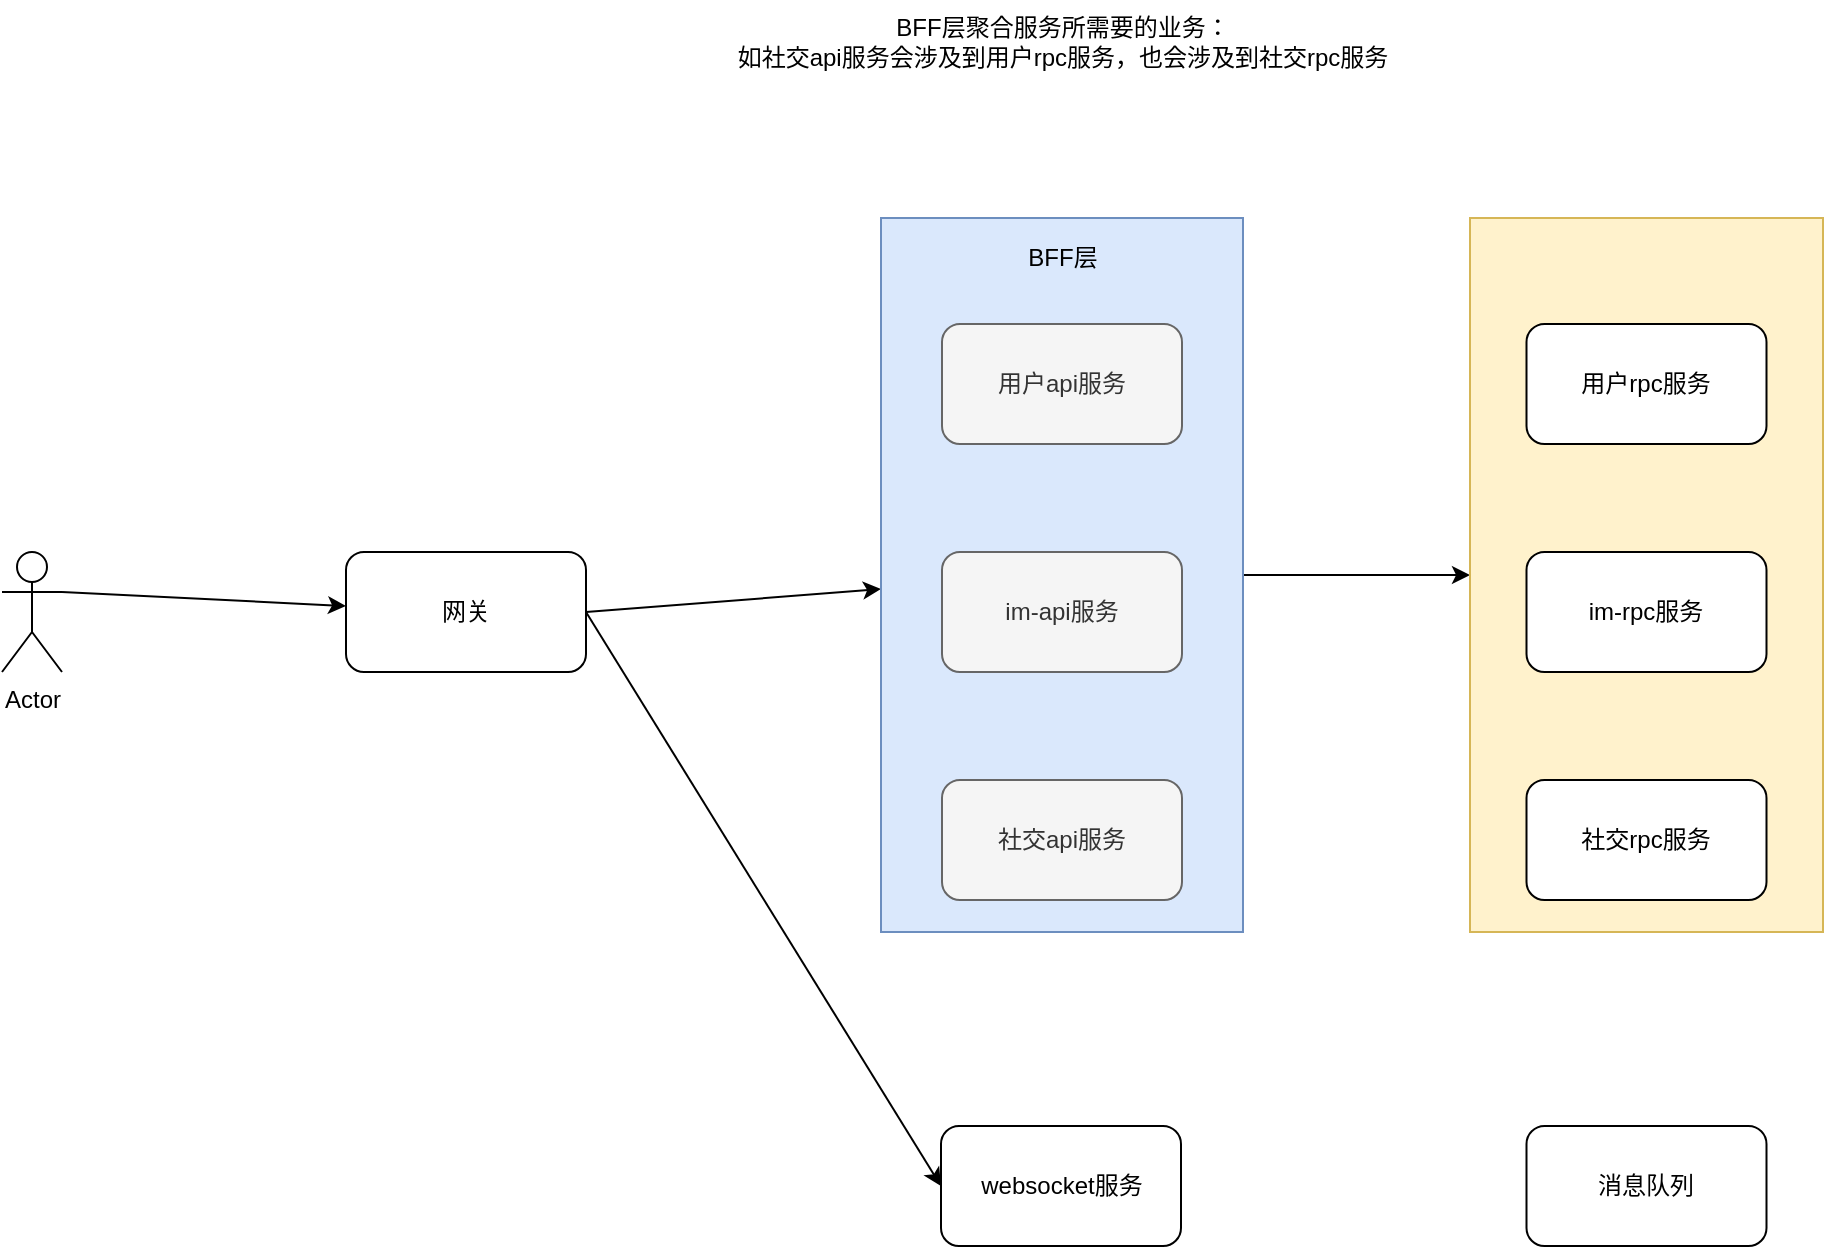 <mxfile version="24.6.5" type="github">
  <diagram name="第 1 页" id="FHyuBjmGsjwkI8LWKp0l">
    <mxGraphModel dx="1396" dy="954" grid="0" gridSize="10" guides="1" tooltips="1" connect="1" arrows="1" fold="1" page="0" pageScale="1" pageWidth="827" pageHeight="1169" math="0" shadow="0">
      <root>
        <mxCell id="0" />
        <mxCell id="1" parent="0" />
        <mxCell id="3Oohh5LN5OZtpXJToCra-18" style="rounded=0;orthogonalLoop=1;jettySize=auto;html=1;exitX=1;exitY=0.333;exitDx=0;exitDy=0;exitPerimeter=0;" edge="1" parent="1" source="3Oohh5LN5OZtpXJToCra-2" target="3Oohh5LN5OZtpXJToCra-4">
          <mxGeometry relative="1" as="geometry" />
        </mxCell>
        <mxCell id="3Oohh5LN5OZtpXJToCra-2" value="Actor" style="shape=umlActor;verticalLabelPosition=bottom;verticalAlign=top;html=1;outlineConnect=0;" vertex="1" parent="1">
          <mxGeometry x="153" y="276" width="30" height="60" as="geometry" />
        </mxCell>
        <mxCell id="3Oohh5LN5OZtpXJToCra-19" style="rounded=0;orthogonalLoop=1;jettySize=auto;html=1;exitX=1;exitY=0.5;exitDx=0;exitDy=0;" edge="1" parent="1" source="3Oohh5LN5OZtpXJToCra-4" target="3Oohh5LN5OZtpXJToCra-5">
          <mxGeometry relative="1" as="geometry" />
        </mxCell>
        <mxCell id="3Oohh5LN5OZtpXJToCra-20" style="rounded=0;orthogonalLoop=1;jettySize=auto;html=1;exitX=1;exitY=0.5;exitDx=0;exitDy=0;entryX=0;entryY=0.5;entryDx=0;entryDy=0;" edge="1" parent="1" source="3Oohh5LN5OZtpXJToCra-4" target="3Oohh5LN5OZtpXJToCra-10">
          <mxGeometry relative="1" as="geometry" />
        </mxCell>
        <mxCell id="3Oohh5LN5OZtpXJToCra-4" value="网关" style="rounded=1;whiteSpace=wrap;html=1;" vertex="1" parent="1">
          <mxGeometry x="325" y="276" width="120" height="60" as="geometry" />
        </mxCell>
        <mxCell id="3Oohh5LN5OZtpXJToCra-21" style="edgeStyle=orthogonalEdgeStyle;rounded=0;orthogonalLoop=1;jettySize=auto;html=1;exitX=1;exitY=0.5;exitDx=0;exitDy=0;entryX=0;entryY=0.5;entryDx=0;entryDy=0;" edge="1" parent="1" source="3Oohh5LN5OZtpXJToCra-5" target="3Oohh5LN5OZtpXJToCra-12">
          <mxGeometry relative="1" as="geometry" />
        </mxCell>
        <mxCell id="3Oohh5LN5OZtpXJToCra-5" value="" style="whiteSpace=wrap;html=1;fillColor=#dae8fc;strokeColor=#6c8ebf;" vertex="1" parent="1">
          <mxGeometry x="592.5" y="109" width="181" height="357" as="geometry" />
        </mxCell>
        <mxCell id="3Oohh5LN5OZtpXJToCra-6" value="用户api服务" style="rounded=1;whiteSpace=wrap;html=1;fillColor=#f5f5f5;fontColor=#333333;strokeColor=#666666;" vertex="1" parent="1">
          <mxGeometry x="623" y="162" width="120" height="60" as="geometry" />
        </mxCell>
        <mxCell id="3Oohh5LN5OZtpXJToCra-8" value="im-api服务" style="rounded=1;whiteSpace=wrap;html=1;fillColor=#f5f5f5;fontColor=#333333;strokeColor=#666666;" vertex="1" parent="1">
          <mxGeometry x="623" y="276" width="120" height="60" as="geometry" />
        </mxCell>
        <mxCell id="3Oohh5LN5OZtpXJToCra-9" value="社交api服务" style="rounded=1;whiteSpace=wrap;html=1;fillColor=#f5f5f5;fontColor=#333333;strokeColor=#666666;" vertex="1" parent="1">
          <mxGeometry x="623" y="390" width="120" height="60" as="geometry" />
        </mxCell>
        <mxCell id="3Oohh5LN5OZtpXJToCra-10" value="websocket服务" style="rounded=1;whiteSpace=wrap;html=1;" vertex="1" parent="1">
          <mxGeometry x="622.5" y="563" width="120" height="60" as="geometry" />
        </mxCell>
        <mxCell id="3Oohh5LN5OZtpXJToCra-11" value="BFF层" style="text;html=1;align=center;verticalAlign=middle;resizable=0;points=[];autosize=1;strokeColor=none;fillColor=none;" vertex="1" parent="1">
          <mxGeometry x="656" y="116" width="53" height="26" as="geometry" />
        </mxCell>
        <mxCell id="3Oohh5LN5OZtpXJToCra-12" value="" style="whiteSpace=wrap;html=1;fillColor=#fff2cc;strokeColor=#d6b656;" vertex="1" parent="1">
          <mxGeometry x="887" y="109" width="176.5" height="357" as="geometry" />
        </mxCell>
        <mxCell id="3Oohh5LN5OZtpXJToCra-13" value="用户rpc服务" style="rounded=1;whiteSpace=wrap;html=1;" vertex="1" parent="1">
          <mxGeometry x="915.25" y="162" width="120" height="60" as="geometry" />
        </mxCell>
        <mxCell id="3Oohh5LN5OZtpXJToCra-14" value="im-rpc服务" style="rounded=1;whiteSpace=wrap;html=1;" vertex="1" parent="1">
          <mxGeometry x="915.25" y="276" width="120" height="60" as="geometry" />
        </mxCell>
        <mxCell id="3Oohh5LN5OZtpXJToCra-15" value="社交rpc服务" style="rounded=1;whiteSpace=wrap;html=1;" vertex="1" parent="1">
          <mxGeometry x="915.25" y="390" width="120" height="60" as="geometry" />
        </mxCell>
        <mxCell id="3Oohh5LN5OZtpXJToCra-16" value="消息队列" style="rounded=1;whiteSpace=wrap;html=1;" vertex="1" parent="1">
          <mxGeometry x="915.25" y="563" width="120" height="60" as="geometry" />
        </mxCell>
        <mxCell id="3Oohh5LN5OZtpXJToCra-22" value="BFF层聚合服务所需要的业务：&lt;div&gt;如社交api服务会涉及到用户rpc服务，也会涉及到社交rpc服务&lt;/div&gt;" style="text;html=1;align=center;verticalAlign=middle;resizable=0;points=[];autosize=1;strokeColor=none;fillColor=none;" vertex="1" parent="1">
          <mxGeometry x="511" width="343" height="41" as="geometry" />
        </mxCell>
      </root>
    </mxGraphModel>
  </diagram>
</mxfile>
